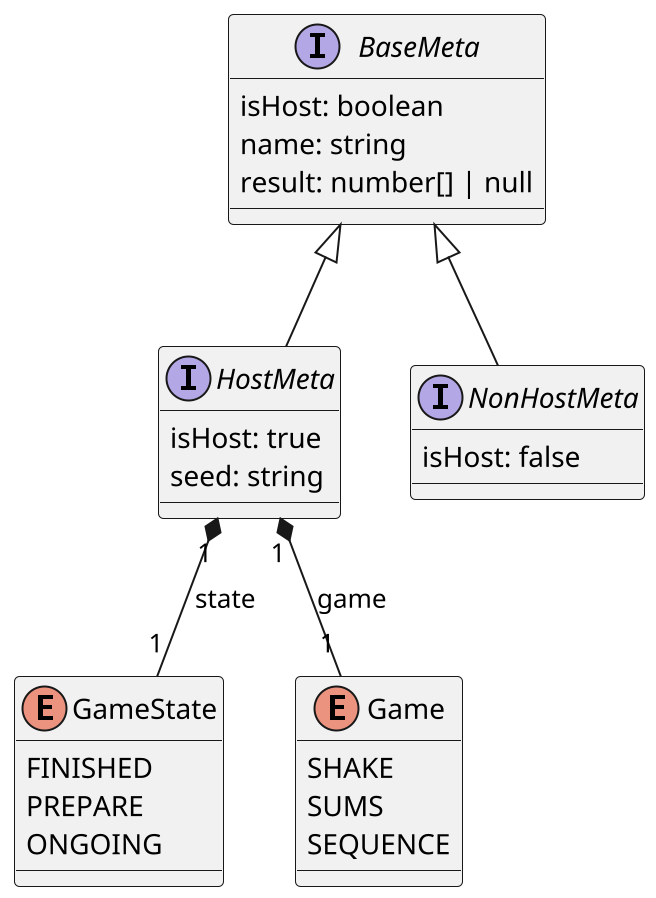 @startuml
scale 2

interface BaseMeta {
  isHost: boolean
  name: string
  result: number[] | null
}

interface HostMeta {
  isHost: true
  seed: string
}

interface NonHostMeta {
  isHost: false
}

enum GameState {
  FINISHED
  PREPARE
  ONGOING
}

enum Game {
  SHAKE
  SUMS
  SEQUENCE
}

BaseMeta <|-- HostMeta
BaseMeta <|-- NonHostMeta

HostMeta "1" *--  "1" GameState: "state"
HostMeta "1" *--  "1" Game: "game"

@enduml
